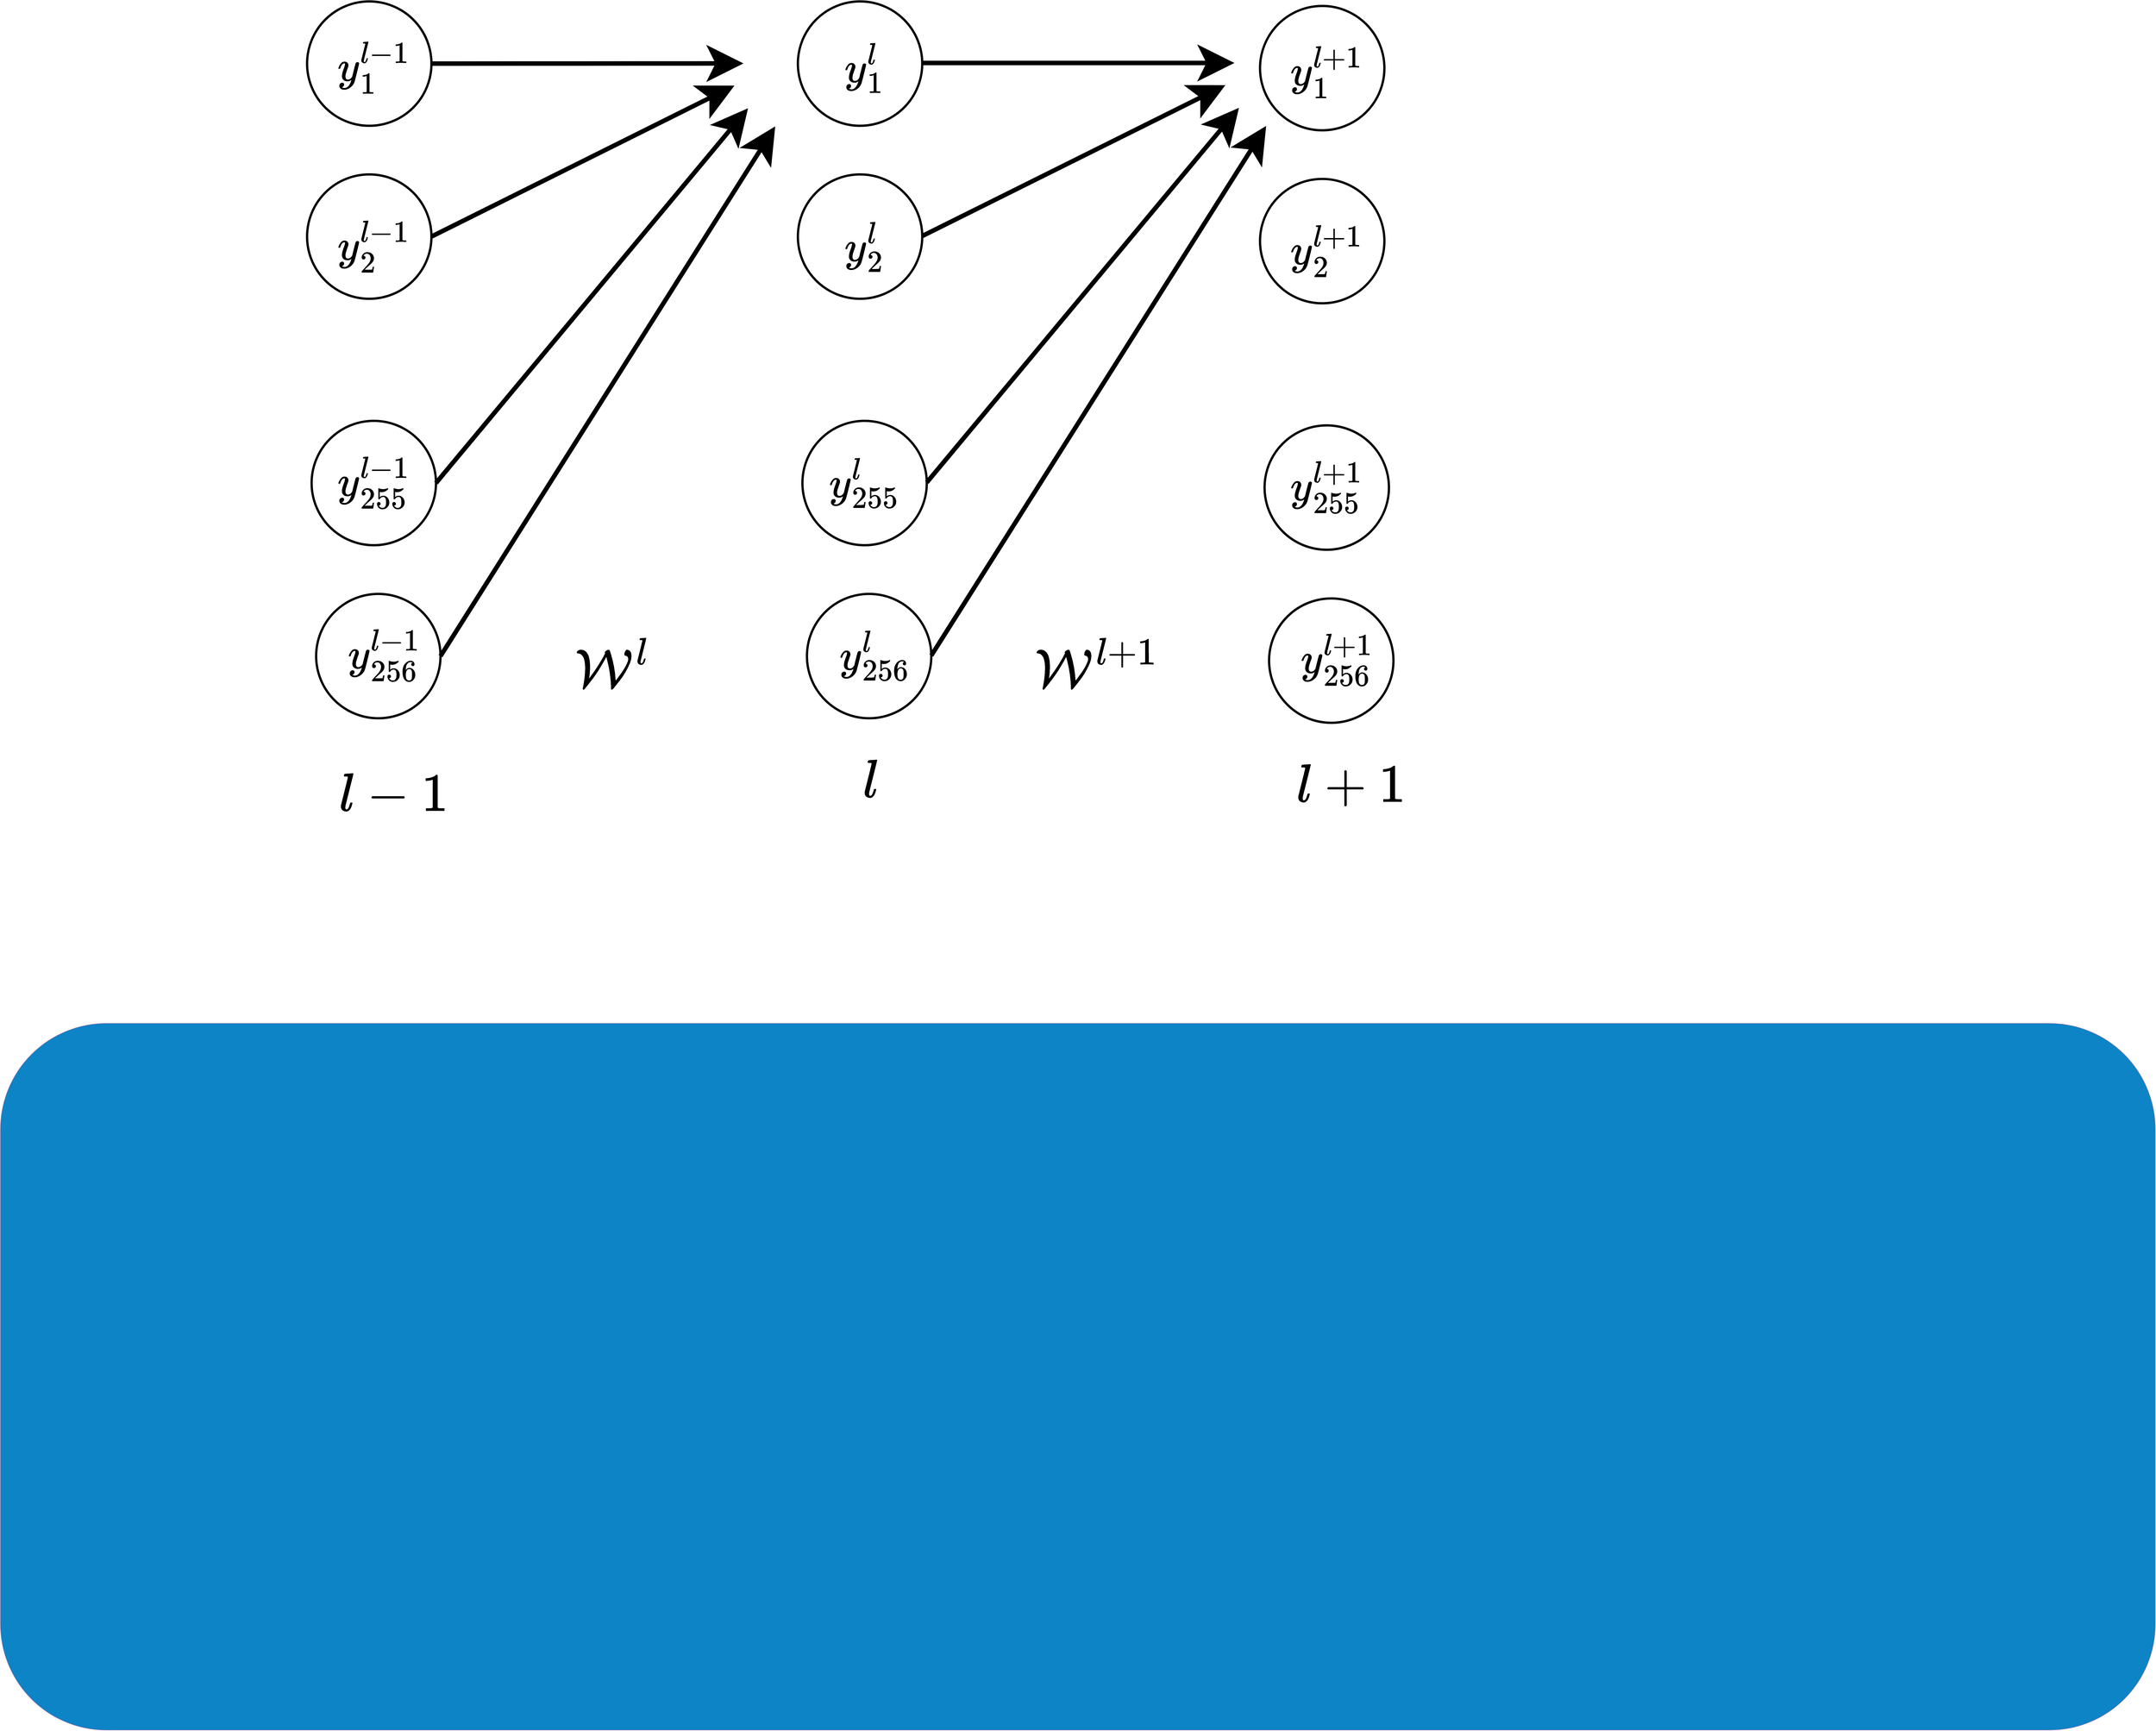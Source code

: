 <mxfile version="22.0.6" type="github">
  <diagram name="第 1 页" id="XEicXpZz3VGOv-WwQaZo">
    <mxGraphModel dx="20422" dy="22390" grid="1" gridSize="10" guides="1" tooltips="1" connect="1" arrows="1" fold="1" page="1" pageScale="1" pageWidth="827" pageHeight="1169" math="1" shadow="0">
      <root>
        <mxCell id="0" />
        <mxCell id="1" parent="0" />
        <mxCell id="-kjIEGpwDhmasj7m8jJA-1" value="" style="rounded=1;whiteSpace=wrap;html=1;fillColor=#0C84C6;strokeColor=#9673a6;" vertex="1" parent="1">
          <mxGeometry x="-15520" y="-16760" width="4756" height="1560" as="geometry" />
        </mxCell>
        <mxCell id="-kjIEGpwDhmasj7m8jJA-29" value="" style="endArrow=classic;html=1;rounded=0;strokeWidth=10;exitX=1;exitY=0.5;exitDx=0;exitDy=0;endSize=50;endFill=1;" edge="1" parent="1" source="-kjIEGpwDhmasj7m8jJA-33">
          <mxGeometry width="50" height="50" relative="1" as="geometry">
            <mxPoint x="-14012.25" y="-18894.12" as="sourcePoint" />
            <mxPoint x="-13880" y="-18879" as="targetPoint" />
          </mxGeometry>
        </mxCell>
        <mxCell id="-kjIEGpwDhmasj7m8jJA-33" value="" style="ellipse;whiteSpace=wrap;html=1;aspect=fixed;strokeWidth=5;" vertex="1" parent="1">
          <mxGeometry x="-14843.25" y="-19015.87" width="274.5" height="274.5" as="geometry" />
        </mxCell>
        <mxCell id="-kjIEGpwDhmasj7m8jJA-54" value="&lt;span style=&quot;font-size: 100px;&quot;&gt;$$l-1$$&lt;/span&gt;" style="text;html=1;align=center;verticalAlign=middle;resizable=0;points=[];autosize=1;strokeColor=none;fillColor=none;" vertex="1" parent="1">
          <mxGeometry x="-14833.25" y="-17330" width="360" height="130" as="geometry" />
        </mxCell>
        <mxCell id="-kjIEGpwDhmasj7m8jJA-55" value="&lt;span style=&quot;font-size: 100px;&quot;&gt;$$l$$&lt;/span&gt;" style="text;html=1;align=center;verticalAlign=middle;resizable=0;points=[];autosize=1;strokeColor=none;fillColor=none;" vertex="1" parent="1">
          <mxGeometry x="-13735.5" y="-17360" width="270" height="130" as="geometry" />
        </mxCell>
        <mxCell id="-kjIEGpwDhmasj7m8jJA-56" value="&lt;span style=&quot;font-size: 100px;&quot;&gt;$$l+1$$&lt;/span&gt;" style="text;html=1;align=center;verticalAlign=middle;resizable=0;points=[];autosize=1;strokeColor=none;fillColor=none;" vertex="1" parent="1">
          <mxGeometry x="-12730" y="-17350" width="380" height="130" as="geometry" />
        </mxCell>
        <mxCell id="-kjIEGpwDhmasj7m8jJA-62" value="&lt;span style=&quot;font-size: 100px;&quot;&gt;$$\mathcal{W}^{l}$$&lt;/span&gt;" style="text;html=1;strokeColor=none;fillColor=none;align=center;verticalAlign=middle;whiteSpace=wrap;rounded=0;" vertex="1" parent="1">
          <mxGeometry x="-14279" y="-17690" width="220" height="290" as="geometry" />
        </mxCell>
        <mxCell id="-kjIEGpwDhmasj7m8jJA-63" value="&lt;span style=&quot;font-size: 100px;&quot;&gt;$$\mathcal{W}^{l+1}$$&lt;/span&gt;" style="text;html=1;strokeColor=none;fillColor=none;align=center;verticalAlign=middle;whiteSpace=wrap;rounded=0;" vertex="1" parent="1">
          <mxGeometry x="-13210" y="-17690" width="220" height="290" as="geometry" />
        </mxCell>
        <mxCell id="-kjIEGpwDhmasj7m8jJA-77" value="" style="ellipse;whiteSpace=wrap;html=1;aspect=fixed;strokeWidth=5;" vertex="1" parent="1">
          <mxGeometry x="-14843.25" y="-18634" width="274.5" height="274.5" as="geometry" />
        </mxCell>
        <mxCell id="-kjIEGpwDhmasj7m8jJA-78" value="&lt;font size=&quot;1&quot; style=&quot;&quot;&gt;&lt;b style=&quot;font-size: 80px;&quot;&gt;$$y_{1}^{l-1}$$&lt;/b&gt;&lt;/font&gt;" style="text;html=1;strokeColor=none;fillColor=none;align=center;verticalAlign=middle;whiteSpace=wrap;rounded=0;strokeWidth=5;" vertex="1" parent="1">
          <mxGeometry x="-14743.5" y="-18945" width="95" height="150" as="geometry" />
        </mxCell>
        <mxCell id="-kjIEGpwDhmasj7m8jJA-79" value="" style="ellipse;whiteSpace=wrap;html=1;aspect=fixed;strokeWidth=5;" vertex="1" parent="1">
          <mxGeometry x="-14833.25" y="-18090" width="274.5" height="274.5" as="geometry" />
        </mxCell>
        <mxCell id="-kjIEGpwDhmasj7m8jJA-81" value="" style="ellipse;whiteSpace=wrap;html=1;aspect=fixed;strokeWidth=5;" vertex="1" parent="1">
          <mxGeometry x="-14823.25" y="-17708" width="274.5" height="274.5" as="geometry" />
        </mxCell>
        <mxCell id="-kjIEGpwDhmasj7m8jJA-85" value="&lt;font size=&quot;1&quot; style=&quot;&quot;&gt;&lt;b style=&quot;font-size: 80px;&quot;&gt;$$y_{2}^{l-1}$$&lt;/b&gt;&lt;/font&gt;" style="text;html=1;strokeColor=none;fillColor=none;align=center;verticalAlign=middle;whiteSpace=wrap;rounded=0;strokeWidth=5;" vertex="1" parent="1">
          <mxGeometry x="-14743.5" y="-18550" width="95" height="150" as="geometry" />
        </mxCell>
        <mxCell id="-kjIEGpwDhmasj7m8jJA-86" value="&lt;font size=&quot;1&quot; style=&quot;&quot;&gt;&lt;b style=&quot;font-size: 80px;&quot;&gt;$$y_{255}^{l-1}$$&lt;/b&gt;&lt;/font&gt;" style="text;html=1;strokeColor=none;fillColor=none;align=center;verticalAlign=middle;whiteSpace=wrap;rounded=0;strokeWidth=5;" vertex="1" parent="1">
          <mxGeometry x="-14753.5" y="-18027.75" width="115" height="150" as="geometry" />
        </mxCell>
        <mxCell id="-kjIEGpwDhmasj7m8jJA-87" value="&lt;font size=&quot;1&quot; style=&quot;&quot;&gt;&lt;b style=&quot;font-size: 80px;&quot;&gt;$$y_{256}^{l-1}$$&lt;/b&gt;&lt;/font&gt;" style="text;html=1;strokeColor=none;fillColor=none;align=center;verticalAlign=middle;whiteSpace=wrap;rounded=0;strokeWidth=5;" vertex="1" parent="1">
          <mxGeometry x="-14720.0" y="-17647" width="95" height="150" as="geometry" />
        </mxCell>
        <mxCell id="-kjIEGpwDhmasj7m8jJA-112" value="" style="ellipse;whiteSpace=wrap;html=1;aspect=fixed;strokeWidth=5;" vertex="1" parent="1">
          <mxGeometry x="-13760" y="-19015.87" width="274.5" height="274.5" as="geometry" />
        </mxCell>
        <mxCell id="-kjIEGpwDhmasj7m8jJA-113" value="" style="ellipse;whiteSpace=wrap;html=1;aspect=fixed;strokeWidth=5;" vertex="1" parent="1">
          <mxGeometry x="-13760" y="-18634" width="274.5" height="274.5" as="geometry" />
        </mxCell>
        <mxCell id="-kjIEGpwDhmasj7m8jJA-114" value="&lt;font size=&quot;1&quot; style=&quot;&quot;&gt;&lt;b style=&quot;font-size: 80px;&quot;&gt;$$y_{1}^{l}$$&lt;/b&gt;&lt;/font&gt;" style="text;html=1;strokeColor=none;fillColor=none;align=center;verticalAlign=middle;whiteSpace=wrap;rounded=0;strokeWidth=5;" vertex="1" parent="1">
          <mxGeometry x="-13660.25" y="-18945" width="95" height="150" as="geometry" />
        </mxCell>
        <mxCell id="-kjIEGpwDhmasj7m8jJA-115" value="" style="ellipse;whiteSpace=wrap;html=1;aspect=fixed;strokeWidth=5;" vertex="1" parent="1">
          <mxGeometry x="-13750" y="-18090" width="274.5" height="274.5" as="geometry" />
        </mxCell>
        <mxCell id="-kjIEGpwDhmasj7m8jJA-116" value="" style="ellipse;whiteSpace=wrap;html=1;aspect=fixed;strokeWidth=5;" vertex="1" parent="1">
          <mxGeometry x="-13740" y="-17708" width="274.5" height="274.5" as="geometry" />
        </mxCell>
        <mxCell id="-kjIEGpwDhmasj7m8jJA-117" value="&lt;font size=&quot;1&quot; style=&quot;&quot;&gt;&lt;b style=&quot;font-size: 80px;&quot;&gt;$$y_{2}^{l}$$&lt;/b&gt;&lt;/font&gt;" style="text;html=1;strokeColor=none;fillColor=none;align=center;verticalAlign=middle;whiteSpace=wrap;rounded=0;strokeWidth=5;" vertex="1" parent="1">
          <mxGeometry x="-13660.25" y="-18550" width="95" height="150" as="geometry" />
        </mxCell>
        <mxCell id="-kjIEGpwDhmasj7m8jJA-118" value="&lt;font size=&quot;1&quot; style=&quot;&quot;&gt;&lt;b style=&quot;font-size: 80px;&quot;&gt;$$y_{255}^{l}$$&lt;/b&gt;&lt;/font&gt;" style="text;html=1;strokeColor=none;fillColor=none;align=center;verticalAlign=middle;whiteSpace=wrap;rounded=0;strokeWidth=5;" vertex="1" parent="1">
          <mxGeometry x="-13670.25" y="-18027.75" width="115" height="150" as="geometry" />
        </mxCell>
        <mxCell id="-kjIEGpwDhmasj7m8jJA-119" value="&lt;font size=&quot;1&quot; style=&quot;&quot;&gt;&lt;b style=&quot;font-size: 80px;&quot;&gt;$$y_{256}^{l}$$&lt;/b&gt;&lt;/font&gt;" style="text;html=1;strokeColor=none;fillColor=none;align=center;verticalAlign=middle;whiteSpace=wrap;rounded=0;strokeWidth=5;" vertex="1" parent="1">
          <mxGeometry x="-13636.75" y="-17647" width="95" height="150" as="geometry" />
        </mxCell>
        <mxCell id="-kjIEGpwDhmasj7m8jJA-120" value="" style="ellipse;whiteSpace=wrap;html=1;aspect=fixed;strokeWidth=5;" vertex="1" parent="1">
          <mxGeometry x="-12740" y="-19005.87" width="274.5" height="274.5" as="geometry" />
        </mxCell>
        <mxCell id="-kjIEGpwDhmasj7m8jJA-121" value="" style="ellipse;whiteSpace=wrap;html=1;aspect=fixed;strokeWidth=5;" vertex="1" parent="1">
          <mxGeometry x="-12740" y="-18624" width="274.5" height="274.5" as="geometry" />
        </mxCell>
        <mxCell id="-kjIEGpwDhmasj7m8jJA-122" value="&lt;font size=&quot;1&quot; style=&quot;&quot;&gt;&lt;b style=&quot;font-size: 80px;&quot;&gt;$$y_{1}^{l+1}$$&lt;/b&gt;&lt;/font&gt;" style="text;html=1;strokeColor=none;fillColor=none;align=center;verticalAlign=middle;whiteSpace=wrap;rounded=0;strokeWidth=5;" vertex="1" parent="1">
          <mxGeometry x="-12640.25" y="-18935" width="95" height="150" as="geometry" />
        </mxCell>
        <mxCell id="-kjIEGpwDhmasj7m8jJA-123" value="" style="ellipse;whiteSpace=wrap;html=1;aspect=fixed;strokeWidth=5;" vertex="1" parent="1">
          <mxGeometry x="-12730" y="-18080" width="274.5" height="274.5" as="geometry" />
        </mxCell>
        <mxCell id="-kjIEGpwDhmasj7m8jJA-124" value="" style="ellipse;whiteSpace=wrap;html=1;aspect=fixed;strokeWidth=5;" vertex="1" parent="1">
          <mxGeometry x="-12720" y="-17698" width="274.5" height="274.5" as="geometry" />
        </mxCell>
        <mxCell id="-kjIEGpwDhmasj7m8jJA-125" value="&lt;font size=&quot;1&quot; style=&quot;&quot;&gt;&lt;b style=&quot;font-size: 80px;&quot;&gt;$$y_{2}^{l+1}$$&lt;/b&gt;&lt;/font&gt;" style="text;html=1;strokeColor=none;fillColor=none;align=center;verticalAlign=middle;whiteSpace=wrap;rounded=0;strokeWidth=5;" vertex="1" parent="1">
          <mxGeometry x="-12640.25" y="-18540" width="95" height="150" as="geometry" />
        </mxCell>
        <mxCell id="-kjIEGpwDhmasj7m8jJA-126" value="&lt;font size=&quot;1&quot; style=&quot;&quot;&gt;&lt;b style=&quot;font-size: 80px;&quot;&gt;$$y_{255}^{l+1}$$&lt;/b&gt;&lt;/font&gt;" style="text;html=1;strokeColor=none;fillColor=none;align=center;verticalAlign=middle;whiteSpace=wrap;rounded=0;strokeWidth=5;" vertex="1" parent="1">
          <mxGeometry x="-12650.25" y="-18017.75" width="115" height="150" as="geometry" />
        </mxCell>
        <mxCell id="-kjIEGpwDhmasj7m8jJA-127" value="&lt;font size=&quot;1&quot; style=&quot;&quot;&gt;&lt;b style=&quot;font-size: 80px;&quot;&gt;$$y_{256}^{l+1}$$&lt;/b&gt;&lt;/font&gt;" style="text;html=1;strokeColor=none;fillColor=none;align=center;verticalAlign=middle;whiteSpace=wrap;rounded=0;strokeWidth=5;" vertex="1" parent="1">
          <mxGeometry x="-12616.75" y="-17637" width="95" height="150" as="geometry" />
        </mxCell>
        <mxCell id="-kjIEGpwDhmasj7m8jJA-128" value="" style="endArrow=classic;html=1;rounded=0;strokeWidth=10;exitX=1;exitY=0.5;exitDx=0;exitDy=0;endSize=50;endFill=1;" edge="1" parent="1" source="-kjIEGpwDhmasj7m8jJA-77">
          <mxGeometry width="50" height="50" relative="1" as="geometry">
            <mxPoint x="-14558.75" y="-18750" as="sourcePoint" />
            <mxPoint x="-13900" y="-18830" as="targetPoint" />
          </mxGeometry>
        </mxCell>
        <mxCell id="-kjIEGpwDhmasj7m8jJA-129" value="" style="endArrow=classic;html=1;rounded=0;strokeWidth=10;exitX=1;exitY=0.5;exitDx=0;exitDy=0;endSize=50;endFill=1;" edge="1" parent="1" source="-kjIEGpwDhmasj7m8jJA-79">
          <mxGeometry width="50" height="50" relative="1" as="geometry">
            <mxPoint x="-14559" y="-18487" as="sourcePoint" />
            <mxPoint x="-13870" y="-18780" as="targetPoint" />
          </mxGeometry>
        </mxCell>
        <mxCell id="-kjIEGpwDhmasj7m8jJA-130" value="" style="endArrow=classic;html=1;rounded=0;strokeWidth=10;exitX=1;exitY=0.5;exitDx=0;exitDy=0;endSize=50;endFill=1;" edge="1" parent="1" source="-kjIEGpwDhmasj7m8jJA-81">
          <mxGeometry width="50" height="50" relative="1" as="geometry">
            <mxPoint x="-14549" y="-17943" as="sourcePoint" />
            <mxPoint x="-13810" y="-18740" as="targetPoint" />
          </mxGeometry>
        </mxCell>
        <mxCell id="-kjIEGpwDhmasj7m8jJA-131" value="" style="endArrow=classic;html=1;rounded=0;strokeWidth=10;exitX=1;exitY=0.5;exitDx=0;exitDy=0;endSize=50;endFill=1;" edge="1" parent="1">
          <mxGeometry width="50" height="50" relative="1" as="geometry">
            <mxPoint x="-13485.5" y="-18880" as="sourcePoint" />
            <mxPoint x="-12796.5" y="-18880" as="targetPoint" />
          </mxGeometry>
        </mxCell>
        <mxCell id="-kjIEGpwDhmasj7m8jJA-132" value="" style="endArrow=classic;html=1;rounded=0;strokeWidth=10;exitX=1;exitY=0.5;exitDx=0;exitDy=0;endSize=50;endFill=1;" edge="1" parent="1">
          <mxGeometry width="50" height="50" relative="1" as="geometry">
            <mxPoint x="-13485.5" y="-18498" as="sourcePoint" />
            <mxPoint x="-12816.5" y="-18831" as="targetPoint" />
          </mxGeometry>
        </mxCell>
        <mxCell id="-kjIEGpwDhmasj7m8jJA-133" value="" style="endArrow=classic;html=1;rounded=0;strokeWidth=10;exitX=1;exitY=0.5;exitDx=0;exitDy=0;endSize=50;endFill=1;" edge="1" parent="1">
          <mxGeometry width="50" height="50" relative="1" as="geometry">
            <mxPoint x="-13475.5" y="-17954" as="sourcePoint" />
            <mxPoint x="-12786.5" y="-18781" as="targetPoint" />
          </mxGeometry>
        </mxCell>
        <mxCell id="-kjIEGpwDhmasj7m8jJA-134" value="" style="endArrow=classic;html=1;rounded=0;strokeWidth=10;exitX=1;exitY=0.5;exitDx=0;exitDy=0;endSize=50;endFill=1;" edge="1" parent="1">
          <mxGeometry width="50" height="50" relative="1" as="geometry">
            <mxPoint x="-13465.5" y="-17572" as="sourcePoint" />
            <mxPoint x="-12726.5" y="-18741" as="targetPoint" />
          </mxGeometry>
        </mxCell>
      </root>
    </mxGraphModel>
  </diagram>
</mxfile>
